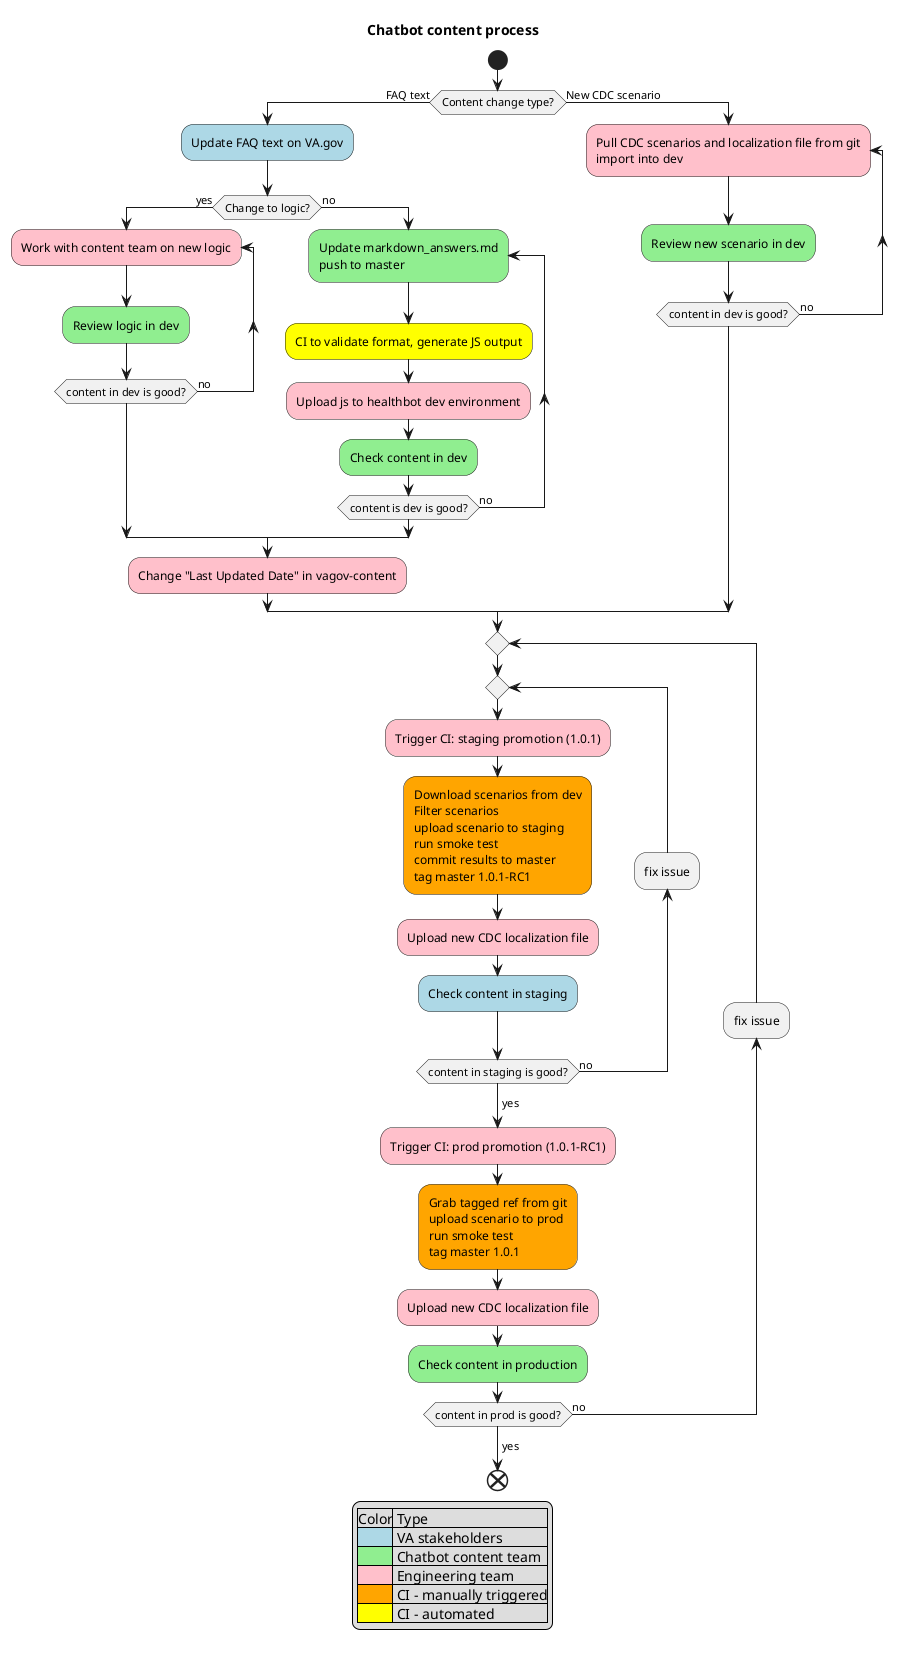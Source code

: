 @startuml

title Chatbot content process
skinparam ConditionEndStyle hline

start

if (Content change type?) then (FAQ text)
  #lightblue:Update FAQ text on VA.gov;
  if (Change to logic?) then (yes)
    #pink:repeat :Work with content team on new logic;
      'Update dev scenario;
      #lightgreen:Review logic in dev;
    repeat while (content in dev is good?) is (no)
  else (no)
      #lightgreen:repeat :Update markdown_answers.md\npush to master;
        #yellow:CI to validate format, generate JS output;
        #pink:Upload js to healthbot dev environment;
        #lightgreen:Check content in dev;
      repeat while (content is dev is good?) is (no)
      ->yes;
  endif
  #pink:Change "Last Updated Date" in vagov-content;
else (New CDC scenario)
  #pink:repeat :Pull CDC scenarios and localization file from git\nimport into dev;
  #lightgreen:Review new scenario in dev;
  repeat while (content in dev is good?) is (no)
endif

repeat

  repeat
    #pink:Trigger CI: staging promotion (1.0.1);
    #orange:Download scenarios from dev
    Filter scenarios
    upload scenario to staging
    run smoke test
    commit results to master
    tag master 1.0.1-RC1;
    #pink:Upload new CDC localization file;
    #lightblue:Check content in staging;
    backward:fix issue;
  repeat while (content in staging is good?) is (no)
  ->yes;

  #pink:Trigger CI: prod promotion (1.0.1-RC1);
  #orange:Grab tagged ref from git
  upload scenario to prod
  run smoke test
  tag master 1.0.1;
  #pink:Upload new CDC localization file;
  #lightgreen:Check content in production;
  backward:fix issue;
repeat while (content in prod is good?) is (no)
->yes;

end

legend center
    |Color| Type |
    |<#lightblue> | VA stakeholders |
    |<#lightgreen>| Chatbot content team|
    |<#pink>| Engineering team|
    |<#orange>| CI - manually triggered|
    |<#yellow>| CI - automated|
endlegend

@enduml

